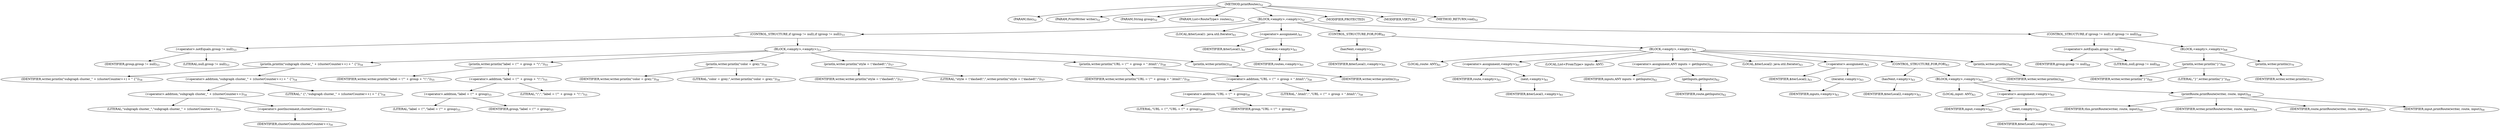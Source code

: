 digraph "printRoutes" {  
"76" [label = <(METHOD,printRoutes)<SUB>52</SUB>> ]
"8" [label = <(PARAM,this)<SUB>52</SUB>> ]
"77" [label = <(PARAM,PrintWriter writer)<SUB>52</SUB>> ]
"78" [label = <(PARAM,String group)<SUB>52</SUB>> ]
"79" [label = <(PARAM,List&lt;RouteType&gt; routes)<SUB>52</SUB>> ]
"80" [label = <(BLOCK,&lt;empty&gt;,&lt;empty&gt;)<SUB>52</SUB>> ]
"81" [label = <(CONTROL_STRUCTURE,if (group != null),if (group != null))<SUB>53</SUB>> ]
"82" [label = <(&lt;operator&gt;.notEquals,group != null)<SUB>53</SUB>> ]
"83" [label = <(IDENTIFIER,group,group != null)<SUB>53</SUB>> ]
"84" [label = <(LITERAL,null,group != null)<SUB>53</SUB>> ]
"85" [label = <(BLOCK,&lt;empty&gt;,&lt;empty&gt;)<SUB>53</SUB>> ]
"86" [label = <(println,println(&quot;subgraph cluster_&quot; + (clusterCounter++) + &quot; {&quot;))<SUB>54</SUB>> ]
"87" [label = <(IDENTIFIER,writer,println(&quot;subgraph cluster_&quot; + (clusterCounter++) + &quot; {&quot;))<SUB>54</SUB>> ]
"88" [label = <(&lt;operator&gt;.addition,&quot;subgraph cluster_&quot; + (clusterCounter++) + &quot; {&quot;)<SUB>54</SUB>> ]
"89" [label = <(&lt;operator&gt;.addition,&quot;subgraph cluster_&quot; + (clusterCounter++))<SUB>54</SUB>> ]
"90" [label = <(LITERAL,&quot;subgraph cluster_&quot;,&quot;subgraph cluster_&quot; + (clusterCounter++))<SUB>54</SUB>> ]
"91" [label = <(&lt;operator&gt;.postIncrement,clusterCounter++)<SUB>54</SUB>> ]
"92" [label = <(IDENTIFIER,clusterCounter,clusterCounter++)<SUB>54</SUB>> ]
"93" [label = <(LITERAL,&quot; {&quot;,&quot;subgraph cluster_&quot; + (clusterCounter++) + &quot; {&quot;)<SUB>54</SUB>> ]
"94" [label = <(println,writer.println(&quot;label = \&quot;&quot; + group + &quot;\&quot;;&quot;))<SUB>55</SUB>> ]
"95" [label = <(IDENTIFIER,writer,writer.println(&quot;label = \&quot;&quot; + group + &quot;\&quot;;&quot;))<SUB>55</SUB>> ]
"96" [label = <(&lt;operator&gt;.addition,&quot;label = \&quot;&quot; + group + &quot;\&quot;;&quot;)<SUB>55</SUB>> ]
"97" [label = <(&lt;operator&gt;.addition,&quot;label = \&quot;&quot; + group)<SUB>55</SUB>> ]
"98" [label = <(LITERAL,&quot;label = \&quot;&quot;,&quot;label = \&quot;&quot; + group)<SUB>55</SUB>> ]
"99" [label = <(IDENTIFIER,group,&quot;label = \&quot;&quot; + group)<SUB>55</SUB>> ]
"100" [label = <(LITERAL,&quot;\&quot;;&quot;,&quot;label = \&quot;&quot; + group + &quot;\&quot;;&quot;)<SUB>55</SUB>> ]
"101" [label = <(println,writer.println(&quot;color = grey;&quot;))<SUB>56</SUB>> ]
"102" [label = <(IDENTIFIER,writer,writer.println(&quot;color = grey;&quot;))<SUB>56</SUB>> ]
"103" [label = <(LITERAL,&quot;color = grey;&quot;,writer.println(&quot;color = grey;&quot;))<SUB>56</SUB>> ]
"104" [label = <(println,writer.println(&quot;style = \&quot;dashed\&quot;;&quot;))<SUB>57</SUB>> ]
"105" [label = <(IDENTIFIER,writer,writer.println(&quot;style = \&quot;dashed\&quot;;&quot;))<SUB>57</SUB>> ]
"106" [label = <(LITERAL,&quot;style = \&quot;dashed\&quot;;&quot;,writer.println(&quot;style = \&quot;dashed\&quot;;&quot;))<SUB>57</SUB>> ]
"107" [label = <(println,writer.println(&quot;URL = \&quot;&quot; + group + &quot;.html\&quot;;&quot;))<SUB>58</SUB>> ]
"108" [label = <(IDENTIFIER,writer,writer.println(&quot;URL = \&quot;&quot; + group + &quot;.html\&quot;;&quot;))<SUB>58</SUB>> ]
"109" [label = <(&lt;operator&gt;.addition,&quot;URL = \&quot;&quot; + group + &quot;.html\&quot;;&quot;)<SUB>58</SUB>> ]
"110" [label = <(&lt;operator&gt;.addition,&quot;URL = \&quot;&quot; + group)<SUB>58</SUB>> ]
"111" [label = <(LITERAL,&quot;URL = \&quot;&quot;,&quot;URL = \&quot;&quot; + group)<SUB>58</SUB>> ]
"112" [label = <(IDENTIFIER,group,&quot;URL = \&quot;&quot; + group)<SUB>58</SUB>> ]
"113" [label = <(LITERAL,&quot;.html\&quot;;&quot;,&quot;URL = \&quot;&quot; + group + &quot;.html\&quot;;&quot;)<SUB>58</SUB>> ]
"114" [label = <(println,writer.println())<SUB>59</SUB>> ]
"115" [label = <(IDENTIFIER,writer,writer.println())<SUB>59</SUB>> ]
"116" [label = <(LOCAL,$iterLocal1: java.util.Iterator)<SUB>61</SUB>> ]
"117" [label = <(&lt;operator&gt;.assignment,)<SUB>61</SUB>> ]
"118" [label = <(IDENTIFIER,$iterLocal1,)<SUB>61</SUB>> ]
"119" [label = <(iterator,&lt;empty&gt;)<SUB>61</SUB>> ]
"120" [label = <(IDENTIFIER,routes,&lt;empty&gt;)<SUB>61</SUB>> ]
"121" [label = <(CONTROL_STRUCTURE,FOR,FOR)<SUB>61</SUB>> ]
"122" [label = <(hasNext,&lt;empty&gt;)<SUB>61</SUB>> ]
"123" [label = <(IDENTIFIER,$iterLocal1,&lt;empty&gt;)<SUB>61</SUB>> ]
"124" [label = <(BLOCK,&lt;empty&gt;,&lt;empty&gt;)<SUB>61</SUB>> ]
"125" [label = <(LOCAL,route: ANY)<SUB>61</SUB>> ]
"126" [label = <(&lt;operator&gt;.assignment,&lt;empty&gt;)<SUB>61</SUB>> ]
"127" [label = <(IDENTIFIER,route,&lt;empty&gt;)<SUB>61</SUB>> ]
"128" [label = <(next,&lt;empty&gt;)<SUB>61</SUB>> ]
"129" [label = <(IDENTIFIER,$iterLocal1,&lt;empty&gt;)<SUB>61</SUB>> ]
"130" [label = <(LOCAL,List&lt;FromType&gt; inputs: ANY)> ]
"131" [label = <(&lt;operator&gt;.assignment,ANY inputs = getInputs())<SUB>62</SUB>> ]
"132" [label = <(IDENTIFIER,inputs,ANY inputs = getInputs())<SUB>62</SUB>> ]
"133" [label = <(getInputs,getInputs())<SUB>62</SUB>> ]
"134" [label = <(IDENTIFIER,route,getInputs())<SUB>62</SUB>> ]
"135" [label = <(LOCAL,$iterLocal2: java.util.Iterator)<SUB>63</SUB>> ]
"136" [label = <(&lt;operator&gt;.assignment,)<SUB>63</SUB>> ]
"137" [label = <(IDENTIFIER,$iterLocal2,)<SUB>63</SUB>> ]
"138" [label = <(iterator,&lt;empty&gt;)<SUB>63</SUB>> ]
"139" [label = <(IDENTIFIER,inputs,&lt;empty&gt;)<SUB>63</SUB>> ]
"140" [label = <(CONTROL_STRUCTURE,FOR,FOR)<SUB>63</SUB>> ]
"141" [label = <(hasNext,&lt;empty&gt;)<SUB>63</SUB>> ]
"142" [label = <(IDENTIFIER,$iterLocal2,&lt;empty&gt;)<SUB>63</SUB>> ]
"143" [label = <(BLOCK,&lt;empty&gt;,&lt;empty&gt;)<SUB>63</SUB>> ]
"144" [label = <(LOCAL,input: ANY)<SUB>63</SUB>> ]
"145" [label = <(&lt;operator&gt;.assignment,&lt;empty&gt;)<SUB>63</SUB>> ]
"146" [label = <(IDENTIFIER,input,&lt;empty&gt;)<SUB>63</SUB>> ]
"147" [label = <(next,&lt;empty&gt;)<SUB>63</SUB>> ]
"148" [label = <(IDENTIFIER,$iterLocal2,&lt;empty&gt;)<SUB>63</SUB>> ]
"149" [label = <(printRoute,printRoute(writer, route, input))<SUB>64</SUB>> ]
"7" [label = <(IDENTIFIER,this,printRoute(writer, route, input))<SUB>64</SUB>> ]
"150" [label = <(IDENTIFIER,writer,printRoute(writer, route, input))<SUB>64</SUB>> ]
"151" [label = <(IDENTIFIER,route,printRoute(writer, route, input))<SUB>64</SUB>> ]
"152" [label = <(IDENTIFIER,input,printRoute(writer, route, input))<SUB>64</SUB>> ]
"153" [label = <(println,writer.println())<SUB>66</SUB>> ]
"154" [label = <(IDENTIFIER,writer,writer.println())<SUB>66</SUB>> ]
"155" [label = <(CONTROL_STRUCTURE,if (group != null),if (group != null))<SUB>68</SUB>> ]
"156" [label = <(&lt;operator&gt;.notEquals,group != null)<SUB>68</SUB>> ]
"157" [label = <(IDENTIFIER,group,group != null)<SUB>68</SUB>> ]
"158" [label = <(LITERAL,null,group != null)<SUB>68</SUB>> ]
"159" [label = <(BLOCK,&lt;empty&gt;,&lt;empty&gt;)<SUB>68</SUB>> ]
"160" [label = <(println,writer.println(&quot;}&quot;))<SUB>69</SUB>> ]
"161" [label = <(IDENTIFIER,writer,writer.println(&quot;}&quot;))<SUB>69</SUB>> ]
"162" [label = <(LITERAL,&quot;}&quot;,writer.println(&quot;}&quot;))<SUB>69</SUB>> ]
"163" [label = <(println,writer.println())<SUB>70</SUB>> ]
"164" [label = <(IDENTIFIER,writer,writer.println())<SUB>70</SUB>> ]
"165" [label = <(MODIFIER,PROTECTED)> ]
"166" [label = <(MODIFIER,VIRTUAL)> ]
"167" [label = <(METHOD_RETURN,void)<SUB>52</SUB>> ]
  "76" -> "8" 
  "76" -> "77" 
  "76" -> "78" 
  "76" -> "79" 
  "76" -> "80" 
  "76" -> "165" 
  "76" -> "166" 
  "76" -> "167" 
  "80" -> "81" 
  "80" -> "116" 
  "80" -> "117" 
  "80" -> "121" 
  "80" -> "155" 
  "81" -> "82" 
  "81" -> "85" 
  "82" -> "83" 
  "82" -> "84" 
  "85" -> "86" 
  "85" -> "94" 
  "85" -> "101" 
  "85" -> "104" 
  "85" -> "107" 
  "85" -> "114" 
  "86" -> "87" 
  "86" -> "88" 
  "88" -> "89" 
  "88" -> "93" 
  "89" -> "90" 
  "89" -> "91" 
  "91" -> "92" 
  "94" -> "95" 
  "94" -> "96" 
  "96" -> "97" 
  "96" -> "100" 
  "97" -> "98" 
  "97" -> "99" 
  "101" -> "102" 
  "101" -> "103" 
  "104" -> "105" 
  "104" -> "106" 
  "107" -> "108" 
  "107" -> "109" 
  "109" -> "110" 
  "109" -> "113" 
  "110" -> "111" 
  "110" -> "112" 
  "114" -> "115" 
  "117" -> "118" 
  "117" -> "119" 
  "119" -> "120" 
  "121" -> "122" 
  "121" -> "124" 
  "122" -> "123" 
  "124" -> "125" 
  "124" -> "126" 
  "124" -> "130" 
  "124" -> "131" 
  "124" -> "135" 
  "124" -> "136" 
  "124" -> "140" 
  "124" -> "153" 
  "126" -> "127" 
  "126" -> "128" 
  "128" -> "129" 
  "131" -> "132" 
  "131" -> "133" 
  "133" -> "134" 
  "136" -> "137" 
  "136" -> "138" 
  "138" -> "139" 
  "140" -> "141" 
  "140" -> "143" 
  "141" -> "142" 
  "143" -> "144" 
  "143" -> "145" 
  "143" -> "149" 
  "145" -> "146" 
  "145" -> "147" 
  "147" -> "148" 
  "149" -> "7" 
  "149" -> "150" 
  "149" -> "151" 
  "149" -> "152" 
  "153" -> "154" 
  "155" -> "156" 
  "155" -> "159" 
  "156" -> "157" 
  "156" -> "158" 
  "159" -> "160" 
  "159" -> "163" 
  "160" -> "161" 
  "160" -> "162" 
  "163" -> "164" 
}
